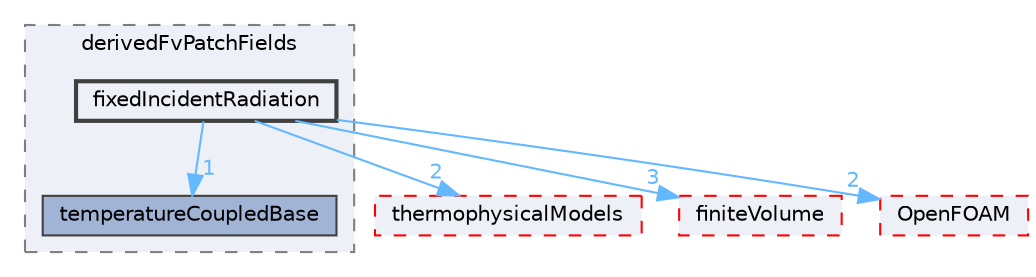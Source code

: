 digraph "src/thermoTools/derivedFvPatchFields/fixedIncidentRadiation"
{
 // LATEX_PDF_SIZE
  bgcolor="transparent";
  edge [fontname=Helvetica,fontsize=10,labelfontname=Helvetica,labelfontsize=10];
  node [fontname=Helvetica,fontsize=10,shape=box,height=0.2,width=0.4];
  compound=true
  subgraph clusterdir_180701e77928ba70e1b801b7cac290dd {
    graph [ bgcolor="#edf0f7", pencolor="grey50", label="derivedFvPatchFields", fontname=Helvetica,fontsize=10 style="filled,dashed", URL="dir_180701e77928ba70e1b801b7cac290dd.html",tooltip=""]
  dir_1a0c03c59ade78c031a03d865a32cdba [label="temperatureCoupledBase", fillcolor="#a2b4d6", color="grey25", style="filled", URL="dir_1a0c03c59ade78c031a03d865a32cdba.html",tooltip=""];
  dir_5084ded0d97d1fac59840dab21b6aa90 [label="fixedIncidentRadiation", fillcolor="#edf0f7", color="grey25", style="filled,bold", URL="dir_5084ded0d97d1fac59840dab21b6aa90.html",tooltip=""];
  }
  dir_2778d089ec5c4f66810b11f753867003 [label="thermophysicalModels", fillcolor="#edf0f7", color="red", style="filled,dashed", URL="dir_2778d089ec5c4f66810b11f753867003.html",tooltip=""];
  dir_9bd15774b555cf7259a6fa18f99fe99b [label="finiteVolume", fillcolor="#edf0f7", color="red", style="filled,dashed", URL="dir_9bd15774b555cf7259a6fa18f99fe99b.html",tooltip=""];
  dir_c5473ff19b20e6ec4dfe5c310b3778a8 [label="OpenFOAM", fillcolor="#edf0f7", color="red", style="filled,dashed", URL="dir_c5473ff19b20e6ec4dfe5c310b3778a8.html",tooltip=""];
  dir_5084ded0d97d1fac59840dab21b6aa90->dir_1a0c03c59ade78c031a03d865a32cdba [headlabel="1", labeldistance=1.5 headhref="dir_001405_003967.html" href="dir_001405_003967.html" color="steelblue1" fontcolor="steelblue1"];
  dir_5084ded0d97d1fac59840dab21b6aa90->dir_2778d089ec5c4f66810b11f753867003 [headlabel="2", labeldistance=1.5 headhref="dir_001405_004022.html" href="dir_001405_004022.html" color="steelblue1" fontcolor="steelblue1"];
  dir_5084ded0d97d1fac59840dab21b6aa90->dir_9bd15774b555cf7259a6fa18f99fe99b [headlabel="3", labeldistance=1.5 headhref="dir_001405_001387.html" href="dir_001405_001387.html" color="steelblue1" fontcolor="steelblue1"];
  dir_5084ded0d97d1fac59840dab21b6aa90->dir_c5473ff19b20e6ec4dfe5c310b3778a8 [headlabel="2", labeldistance=1.5 headhref="dir_001405_002695.html" href="dir_001405_002695.html" color="steelblue1" fontcolor="steelblue1"];
}
